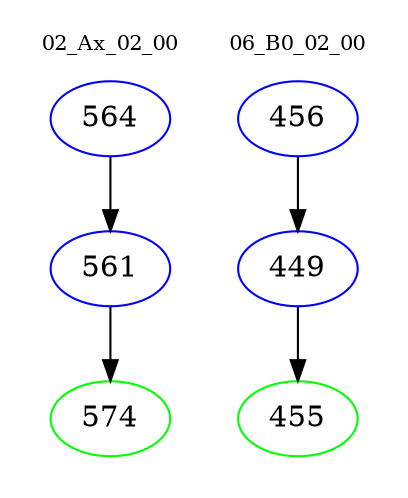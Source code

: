 digraph{
subgraph cluster_0 {
color = white
label = "02_Ax_02_00";
fontsize=10;
T0_564 [label="564", color="blue"]
T0_564 -> T0_561 [color="black"]
T0_561 [label="561", color="blue"]
T0_561 -> T0_574 [color="black"]
T0_574 [label="574", color="green"]
}
subgraph cluster_1 {
color = white
label = "06_B0_02_00";
fontsize=10;
T1_456 [label="456", color="blue"]
T1_456 -> T1_449 [color="black"]
T1_449 [label="449", color="blue"]
T1_449 -> T1_455 [color="black"]
T1_455 [label="455", color="green"]
}
}
